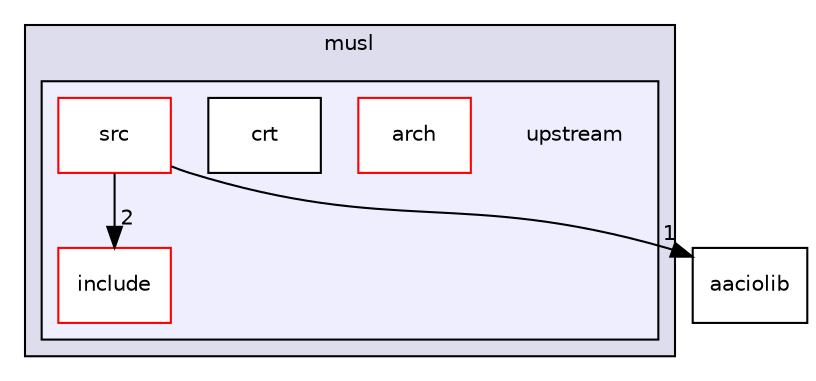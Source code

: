 digraph "contracts/musl/upstream" {
  compound=true
  node [ fontsize="10", fontname="Helvetica"];
  edge [ labelfontsize="10", labelfontname="Helvetica"];
  subgraph clusterdir_50d7137a7301a66ec452987911b28b88 {
    graph [ bgcolor="#ddddee", pencolor="black", label="musl" fontname="Helvetica", fontsize="10", URL="dir_50d7137a7301a66ec452987911b28b88.html"]
  subgraph clusterdir_e7119fa5fcee776f341ae23037d13ccb {
    graph [ bgcolor="#eeeeff", pencolor="black", label="" URL="dir_e7119fa5fcee776f341ae23037d13ccb.html"];
    dir_e7119fa5fcee776f341ae23037d13ccb [shape=plaintext label="upstream"];
    dir_6265580fc7a34c270358caf9f0a93095 [shape=box label="arch" color="red" fillcolor="white" style="filled" URL="dir_6265580fc7a34c270358caf9f0a93095.html"];
    dir_78caf932f2ae2226cce39e2c8dd47045 [shape=box label="crt" color="black" fillcolor="white" style="filled" URL="dir_78caf932f2ae2226cce39e2c8dd47045.html"];
    dir_a4b729b7fab008460602c6ef820538e7 [shape=box label="include" color="red" fillcolor="white" style="filled" URL="dir_a4b729b7fab008460602c6ef820538e7.html"];
    dir_910a592f73c20873499475ae75e6472c [shape=box label="src" color="red" fillcolor="white" style="filled" URL="dir_910a592f73c20873499475ae75e6472c.html"];
  }
  }
  dir_eebd46385ac17dfe81e47e86b6b64bf0 [shape=box label="aaciolib" URL="dir_eebd46385ac17dfe81e47e86b6b64bf0.html"];
  dir_910a592f73c20873499475ae75e6472c->dir_a4b729b7fab008460602c6ef820538e7 [headlabel="2", labeldistance=1.5 headhref="dir_001614_000022.html"];
  dir_910a592f73c20873499475ae75e6472c->dir_eebd46385ac17dfe81e47e86b6b64bf0 [headlabel="1", labeldistance=1.5 headhref="dir_001614_000015.html"];
}

